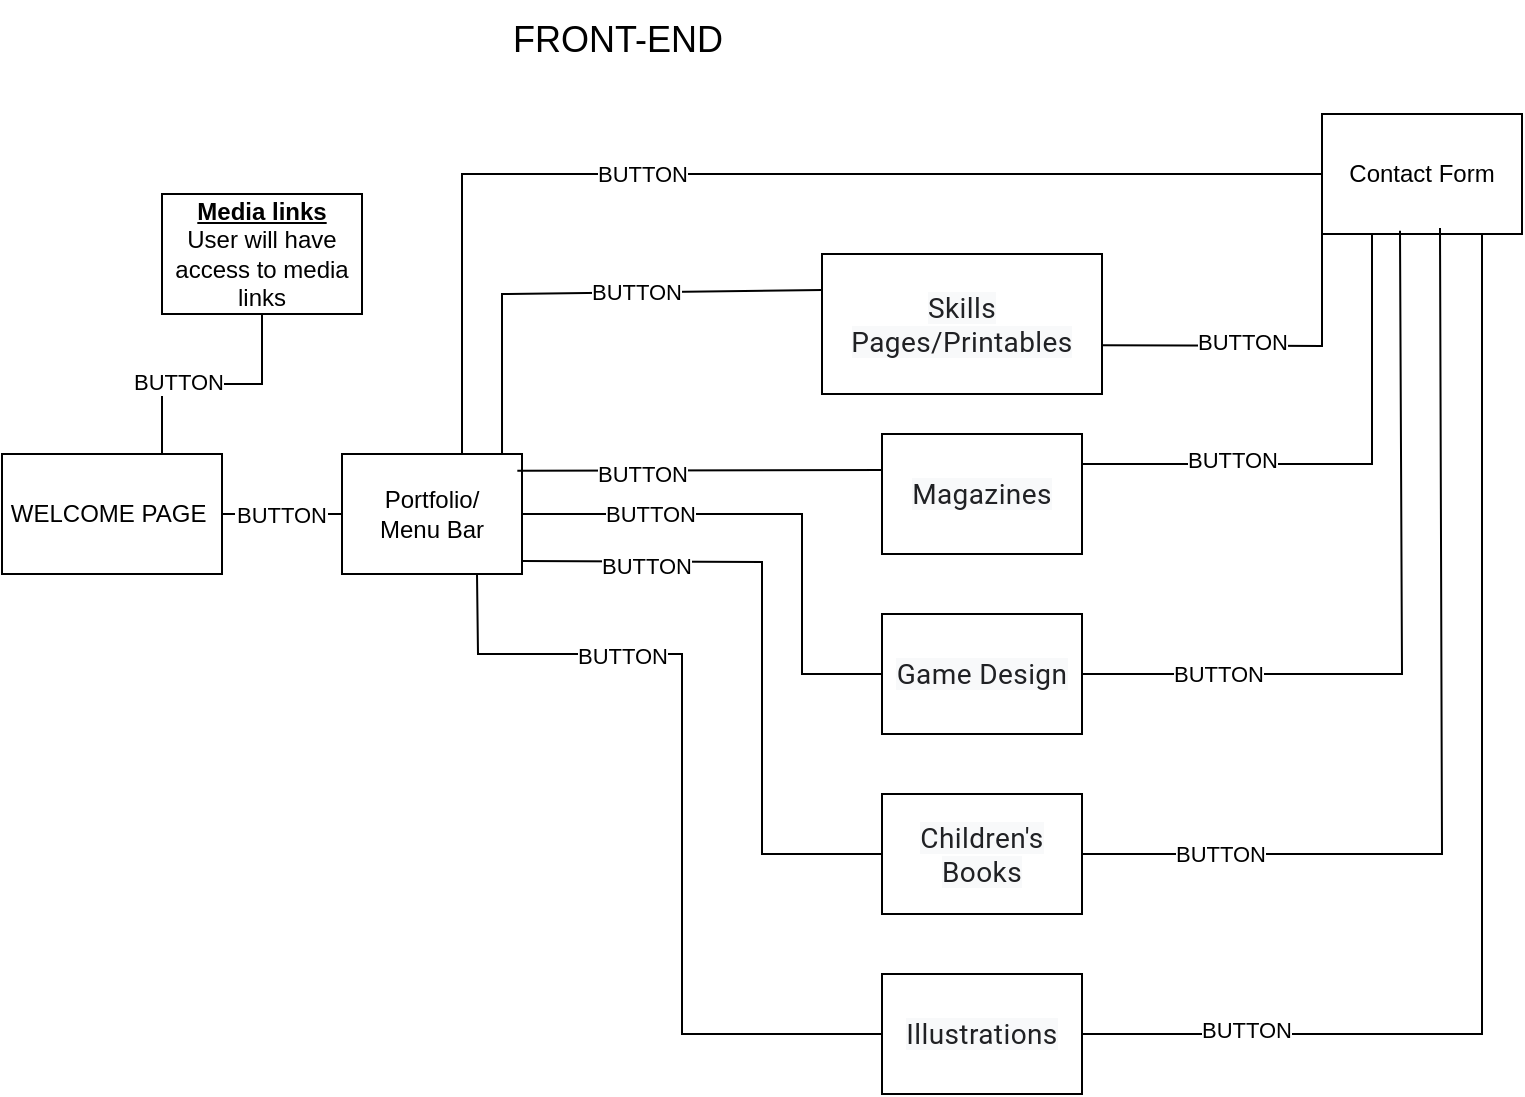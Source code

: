 <mxfile version="26.0.14" pages="2">
  <diagram name="Page-1" id="bAMW8cWuzrnTQeplOZ3-">
    <mxGraphModel dx="1400" dy="640" grid="1" gridSize="10" guides="1" tooltips="1" connect="1" arrows="1" fold="1" page="1" pageScale="1" pageWidth="850" pageHeight="1100" math="0" shadow="0">
      <root>
        <mxCell id="0" />
        <mxCell id="1" parent="0" />
        <mxCell id="ahP0zmeK6859WhdgRJ0I-22" value="&lt;span style=&quot;color: rgb(32, 33, 36); font-family: Roboto, Arial, sans-serif; font-size: 14px; letter-spacing: 0.2px; text-align: start; white-space-collapse: preserve-breaks; background-color: rgb(248, 249, 250);&quot;&gt;Skills Pages/Printables&lt;/span&gt;" style="whiteSpace=wrap;html=1;align=center;verticalAlign=middle;treeFolding=1;treeMoving=1;newEdgeStyle={&quot;edgeStyle&quot;:&quot;elbowEdgeStyle&quot;,&quot;startArrow&quot;:&quot;none&quot;,&quot;endArrow&quot;:&quot;none&quot;};" vertex="1" parent="1">
          <mxGeometry x="470" y="140" width="140" height="70" as="geometry" />
        </mxCell>
        <mxCell id="ahP0zmeK6859WhdgRJ0I-24" value="&lt;span style=&quot;color: rgb(32, 33, 36); font-family: Roboto, Arial, sans-serif; font-size: 14px; letter-spacing: 0.2px; text-align: start; white-space-collapse: preserve-breaks; background-color: rgb(248, 249, 250);&quot;&gt;Magazines&lt;/span&gt;" style="whiteSpace=wrap;html=1;align=center;verticalAlign=middle;treeFolding=1;treeMoving=1;newEdgeStyle={&quot;edgeStyle&quot;:&quot;elbowEdgeStyle&quot;,&quot;startArrow&quot;:&quot;none&quot;,&quot;endArrow&quot;:&quot;none&quot;};" vertex="1" parent="1">
          <mxGeometry x="500" y="230" width="100" height="60" as="geometry" />
        </mxCell>
        <mxCell id="ahP0zmeK6859WhdgRJ0I-28" value="&lt;span style=&quot;color: rgb(32, 33, 36); font-family: Roboto, Arial, sans-serif; font-size: 14px; letter-spacing: 0.2px; text-align: start; white-space-collapse: preserve-breaks; background-color: rgb(248, 249, 250);&quot;&gt;Game Design&lt;/span&gt;" style="whiteSpace=wrap;html=1;align=center;verticalAlign=middle;treeFolding=1;treeMoving=1;" vertex="1" parent="1">
          <mxGeometry x="500" y="320" width="100" height="60" as="geometry" />
        </mxCell>
        <mxCell id="ahP0zmeK6859WhdgRJ0I-29" value="&lt;span style=&quot;color: rgb(32, 33, 36); font-family: Roboto, Arial, sans-serif; font-size: 14px; letter-spacing: 0.2px; text-align: start; white-space-collapse: preserve-breaks; background-color: rgb(248, 249, 250);&quot;&gt;Children&#39;s Books&lt;/span&gt;" style="whiteSpace=wrap;html=1;align=center;verticalAlign=middle;treeFolding=1;treeMoving=1;" vertex="1" parent="1">
          <mxGeometry x="500" y="410" width="100" height="60" as="geometry" />
        </mxCell>
        <UserObject label="WELCOME PAGE&amp;nbsp;" treeRoot="1" id="ahP0zmeK6859WhdgRJ0I-30">
          <mxCell style="whiteSpace=wrap;html=1;align=center;treeFolding=1;treeMoving=1;newEdgeStyle={&quot;edgeStyle&quot;:&quot;elbowEdgeStyle&quot;,&quot;startArrow&quot;:&quot;none&quot;,&quot;endArrow&quot;:&quot;none&quot;};" vertex="1" parent="1">
            <mxGeometry x="60" y="240" width="110" height="60" as="geometry" />
          </mxCell>
        </UserObject>
        <mxCell id="ahP0zmeK6859WhdgRJ0I-33" value="&lt;span style=&quot;color: rgb(32, 33, 36); font-family: Roboto, Arial, sans-serif; font-size: 14px; letter-spacing: 0.2px; text-align: start; white-space-collapse: preserve-breaks; background-color: rgb(248, 249, 250);&quot;&gt;Illustrations&lt;/span&gt;" style="whiteSpace=wrap;html=1;align=center;verticalAlign=middle;treeFolding=1;treeMoving=1;newEdgeStyle={&quot;edgeStyle&quot;:&quot;elbowEdgeStyle&quot;,&quot;startArrow&quot;:&quot;none&quot;,&quot;endArrow&quot;:&quot;none&quot;};" vertex="1" parent="1">
          <mxGeometry x="500" y="500" width="100" height="60" as="geometry" />
        </mxCell>
        <mxCell id="ahP0zmeK6859WhdgRJ0I-38" value="&lt;span style=&quot;font-family: Arial; text-align: start; text-wrap-mode: nowrap; background-color: rgb(255, 255, 255);&quot;&gt;&amp;nbsp;Portfolio/&amp;nbsp;&lt;/span&gt;&lt;div&gt;&lt;span style=&quot;font-family: Arial; text-align: start; text-wrap-mode: nowrap; background-color: rgb(255, 255, 255);&quot;&gt;Menu Bar&lt;/span&gt;&lt;/div&gt;" style="whiteSpace=wrap;html=1;align=center;verticalAlign=middle;treeFolding=1;treeMoving=1;newEdgeStyle={&quot;edgeStyle&quot;:&quot;elbowEdgeStyle&quot;,&quot;startArrow&quot;:&quot;none&quot;,&quot;endArrow&quot;:&quot;none&quot;};" vertex="1" parent="1">
          <mxGeometry x="230" y="240" width="90" height="60" as="geometry" />
        </mxCell>
        <mxCell id="ahP0zmeK6859WhdgRJ0I-39" value="BUTTON" style="edgeStyle=elbowEdgeStyle;elbow=horizontal;sourcePerimeterSpacing=0;targetPerimeterSpacing=0;startArrow=none;endArrow=none;rounded=0;curved=0;" edge="1" target="ahP0zmeK6859WhdgRJ0I-38" parent="1">
          <mxGeometry relative="1" as="geometry">
            <mxPoint x="170" y="270" as="sourcePoint" />
            <mxPoint x="290" y="270" as="targetPoint" />
            <Array as="points">
              <mxPoint x="245" y="270" />
              <mxPoint x="85" y="360" />
            </Array>
          </mxGeometry>
        </mxCell>
        <mxCell id="ahP0zmeK6859WhdgRJ0I-57" value="Contact Form" style="whiteSpace=wrap;html=1;align=center;verticalAlign=middle;treeFolding=1;treeMoving=1;newEdgeStyle={&quot;edgeStyle&quot;:&quot;elbowEdgeStyle&quot;,&quot;startArrow&quot;:&quot;none&quot;,&quot;endArrow&quot;:&quot;none&quot;};movable=1;resizable=1;rotatable=1;deletable=1;editable=1;locked=0;connectable=1;" vertex="1" parent="1">
          <mxGeometry x="720" y="70" width="100" height="60" as="geometry" />
        </mxCell>
        <mxCell id="ahP0zmeK6859WhdgRJ0I-60" value="" style="edgeStyle=elbowEdgeStyle;elbow=vertical;sourcePerimeterSpacing=0;targetPerimeterSpacing=0;startArrow=none;endArrow=none;rounded=0;curved=0;exitX=1;exitY=0.25;exitDx=0;exitDy=0;" edge="1" parent="1" target="ahP0zmeK6859WhdgRJ0I-36">
          <mxGeometry relative="1" as="geometry">
            <mxPoint x="140" y="240" as="sourcePoint" />
            <mxPoint x="220" y="195" as="targetPoint" />
            <Array as="points" />
          </mxGeometry>
        </mxCell>
        <mxCell id="ahP0zmeK6859WhdgRJ0I-90" value="BUTTON" style="edgeLabel;html=1;align=center;verticalAlign=middle;resizable=0;points=[];" vertex="1" connectable="0" parent="ahP0zmeK6859WhdgRJ0I-60">
          <mxGeometry x="-0.287" y="1" relative="1" as="geometry">
            <mxPoint as="offset" />
          </mxGeometry>
        </mxCell>
        <mxCell id="ahP0zmeK6859WhdgRJ0I-36" value="&lt;b&gt;&lt;u&gt;Media links&lt;/u&gt;&lt;/b&gt;&lt;div&gt;User will have access to media links&lt;/div&gt;" style="whiteSpace=wrap;html=1;align=center;verticalAlign=middle;treeFolding=1;treeMoving=1;newEdgeStyle={&quot;edgeStyle&quot;:&quot;elbowEdgeStyle&quot;,&quot;startArrow&quot;:&quot;none&quot;,&quot;endArrow&quot;:&quot;none&quot;};" vertex="1" parent="1">
          <mxGeometry x="140" y="110" width="100" height="60" as="geometry" />
        </mxCell>
        <mxCell id="ahP0zmeK6859WhdgRJ0I-62" value="" style="edgeStyle=elbowEdgeStyle;rounded=0;orthogonalLoop=1;jettySize=auto;html=1;elbow=horizontal;startArrow=none;endArrow=none;entryX=0;entryY=0;entryDx=0;entryDy=0;exitX=0;exitY=0.5;exitDx=0;exitDy=0;" edge="1" parent="1" source="ahP0zmeK6859WhdgRJ0I-57" target="ahP0zmeK6859WhdgRJ0I-38">
          <mxGeometry relative="1" as="geometry">
            <mxPoint x="520" y="50" as="sourcePoint" />
            <mxPoint x="290" y="210" as="targetPoint" />
            <Array as="points">
              <mxPoint x="290" y="160" />
            </Array>
          </mxGeometry>
        </mxCell>
        <mxCell id="ahP0zmeK6859WhdgRJ0I-92" value="BUTTON" style="edgeLabel;html=1;align=center;verticalAlign=middle;resizable=0;points=[];" vertex="1" connectable="0" parent="ahP0zmeK6859WhdgRJ0I-62">
          <mxGeometry x="-0.234" y="-2" relative="1" as="geometry">
            <mxPoint x="-99" y="2" as="offset" />
          </mxGeometry>
        </mxCell>
        <mxCell id="ahP0zmeK6859WhdgRJ0I-68" value="" style="endArrow=none;html=1;rounded=0;exitX=1.002;exitY=0.652;exitDx=0;exitDy=0;exitPerimeter=0;entryX=0;entryY=1;entryDx=0;entryDy=0;" edge="1" parent="1" source="ahP0zmeK6859WhdgRJ0I-22" target="ahP0zmeK6859WhdgRJ0I-57">
          <mxGeometry relative="1" as="geometry">
            <mxPoint x="640" y="200" as="sourcePoint" />
            <mxPoint x="720" y="175" as="targetPoint" />
            <Array as="points">
              <mxPoint x="720" y="186" />
            </Array>
          </mxGeometry>
        </mxCell>
        <mxCell id="ahP0zmeK6859WhdgRJ0I-93" value="BUTTON" style="edgeLabel;html=1;align=center;verticalAlign=middle;resizable=0;points=[];" vertex="1" connectable="0" parent="ahP0zmeK6859WhdgRJ0I-68">
          <mxGeometry x="-0.162" y="2" relative="1" as="geometry">
            <mxPoint as="offset" />
          </mxGeometry>
        </mxCell>
        <mxCell id="ahP0zmeK6859WhdgRJ0I-69" value="" style="endArrow=none;html=1;rounded=0;exitX=1;exitY=0.5;exitDx=0;exitDy=0;" edge="1" parent="1" source="ahP0zmeK6859WhdgRJ0I-33">
          <mxGeometry relative="1" as="geometry">
            <mxPoint x="600" y="540" as="sourcePoint" />
            <mxPoint x="800" y="130" as="targetPoint" />
            <Array as="points">
              <mxPoint x="800" y="530" />
            </Array>
          </mxGeometry>
        </mxCell>
        <mxCell id="ahP0zmeK6859WhdgRJ0I-102" value="BUTTON" style="edgeLabel;html=1;align=center;verticalAlign=middle;resizable=0;points=[];" vertex="1" connectable="0" parent="ahP0zmeK6859WhdgRJ0I-69">
          <mxGeometry x="-0.728" y="2" relative="1" as="geometry">
            <mxPoint as="offset" />
          </mxGeometry>
        </mxCell>
        <mxCell id="ahP0zmeK6859WhdgRJ0I-70" value="" style="endArrow=none;html=1;rounded=0;exitX=1;exitY=0.5;exitDx=0;exitDy=0;entryX=0.59;entryY=0.95;entryDx=0;entryDy=0;entryPerimeter=0;" edge="1" parent="1" source="ahP0zmeK6859WhdgRJ0I-29" target="ahP0zmeK6859WhdgRJ0I-57">
          <mxGeometry relative="1" as="geometry">
            <mxPoint x="610" y="439.5" as="sourcePoint" />
            <mxPoint x="770" y="439.5" as="targetPoint" />
            <Array as="points">
              <mxPoint x="780" y="440" />
            </Array>
          </mxGeometry>
        </mxCell>
        <mxCell id="ahP0zmeK6859WhdgRJ0I-101" value="BUTTON" style="edgeLabel;html=1;align=center;verticalAlign=middle;resizable=0;points=[];" vertex="1" connectable="0" parent="ahP0zmeK6859WhdgRJ0I-70">
          <mxGeometry x="-0.721" relative="1" as="geometry">
            <mxPoint as="offset" />
          </mxGeometry>
        </mxCell>
        <mxCell id="ahP0zmeK6859WhdgRJ0I-71" value="" style="endArrow=none;html=1;rounded=0;exitX=1;exitY=0.25;exitDx=0;exitDy=0;entryX=0.25;entryY=1;entryDx=0;entryDy=0;" edge="1" parent="1" source="ahP0zmeK6859WhdgRJ0I-24" target="ahP0zmeK6859WhdgRJ0I-57">
          <mxGeometry relative="1" as="geometry">
            <mxPoint x="600" y="250" as="sourcePoint" />
            <mxPoint x="740" y="250" as="targetPoint" />
            <Array as="points">
              <mxPoint x="745" y="245" />
            </Array>
          </mxGeometry>
        </mxCell>
        <mxCell id="ahP0zmeK6859WhdgRJ0I-95" value="BUTTON" style="edgeLabel;html=1;align=center;verticalAlign=middle;resizable=0;points=[];" vertex="1" connectable="0" parent="ahP0zmeK6859WhdgRJ0I-71">
          <mxGeometry x="-0.425" y="2" relative="1" as="geometry">
            <mxPoint as="offset" />
          </mxGeometry>
        </mxCell>
        <mxCell id="ahP0zmeK6859WhdgRJ0I-72" value="" style="endArrow=none;html=1;rounded=0;exitX=1;exitY=0.5;exitDx=0;exitDy=0;entryX=0.39;entryY=0.972;entryDx=0;entryDy=0;entryPerimeter=0;" edge="1" parent="1" source="ahP0zmeK6859WhdgRJ0I-28" target="ahP0zmeK6859WhdgRJ0I-57">
          <mxGeometry relative="1" as="geometry">
            <mxPoint x="600" y="349.5" as="sourcePoint" />
            <mxPoint x="760" y="349.5" as="targetPoint" />
            <Array as="points">
              <mxPoint x="760" y="350" />
            </Array>
          </mxGeometry>
        </mxCell>
        <mxCell id="ahP0zmeK6859WhdgRJ0I-100" value="BUTTON" style="edgeLabel;html=1;align=center;verticalAlign=middle;resizable=0;points=[];" vertex="1" connectable="0" parent="ahP0zmeK6859WhdgRJ0I-72">
          <mxGeometry x="-0.645" relative="1" as="geometry">
            <mxPoint as="offset" />
          </mxGeometry>
        </mxCell>
        <mxCell id="ahP0zmeK6859WhdgRJ0I-73" value="" style="endArrow=none;html=1;rounded=0;exitX=0.889;exitY=0;exitDx=0;exitDy=0;exitPerimeter=0;" edge="1" parent="1" source="ahP0zmeK6859WhdgRJ0I-38">
          <mxGeometry relative="1" as="geometry">
            <mxPoint x="310" y="250" as="sourcePoint" />
            <mxPoint x="470" y="158" as="targetPoint" />
            <Array as="points">
              <mxPoint x="310" y="160" />
            </Array>
          </mxGeometry>
        </mxCell>
        <mxCell id="ahP0zmeK6859WhdgRJ0I-91" value="BUTTON" style="edgeLabel;html=1;align=center;verticalAlign=middle;resizable=0;points=[];" vertex="1" connectable="0" parent="ahP0zmeK6859WhdgRJ0I-73">
          <mxGeometry x="0.223" relative="1" as="geometry">
            <mxPoint as="offset" />
          </mxGeometry>
        </mxCell>
        <mxCell id="ahP0zmeK6859WhdgRJ0I-74" value="" style="endArrow=none;html=1;rounded=0;exitX=0.974;exitY=0.139;exitDx=0;exitDy=0;exitPerimeter=0;" edge="1" parent="1" source="ahP0zmeK6859WhdgRJ0I-38">
          <mxGeometry relative="1" as="geometry">
            <mxPoint x="340" y="250" as="sourcePoint" />
            <mxPoint x="500" y="248" as="targetPoint" />
          </mxGeometry>
        </mxCell>
        <mxCell id="ahP0zmeK6859WhdgRJ0I-94" value="BUTTON" style="edgeLabel;html=1;align=center;verticalAlign=middle;resizable=0;points=[];" vertex="1" connectable="0" parent="ahP0zmeK6859WhdgRJ0I-74">
          <mxGeometry x="-0.176" y="2" relative="1" as="geometry">
            <mxPoint x="-13" y="4" as="offset" />
          </mxGeometry>
        </mxCell>
        <mxCell id="ahP0zmeK6859WhdgRJ0I-76" value="" style="endArrow=none;html=1;rounded=0;entryX=0;entryY=0.5;entryDx=0;entryDy=0;exitX=0.75;exitY=1;exitDx=0;exitDy=0;" edge="1" parent="1" source="ahP0zmeK6859WhdgRJ0I-38" target="ahP0zmeK6859WhdgRJ0I-33">
          <mxGeometry relative="1" as="geometry">
            <mxPoint x="300" y="440" as="sourcePoint" />
            <mxPoint x="500" y="529.5" as="targetPoint" />
            <Array as="points">
              <mxPoint x="298" y="340" />
              <mxPoint x="400" y="340" />
              <mxPoint x="400" y="490" />
              <mxPoint x="400" y="530" />
            </Array>
          </mxGeometry>
        </mxCell>
        <mxCell id="ahP0zmeK6859WhdgRJ0I-99" value="BUTTON" style="edgeLabel;html=1;align=center;verticalAlign=middle;resizable=0;points=[];" vertex="1" connectable="0" parent="ahP0zmeK6859WhdgRJ0I-76">
          <mxGeometry x="-0.557" y="-1" relative="1" as="geometry">
            <mxPoint x="16" as="offset" />
          </mxGeometry>
        </mxCell>
        <mxCell id="ahP0zmeK6859WhdgRJ0I-78" value="" style="endArrow=none;html=1;rounded=0;entryX=0;entryY=0.5;entryDx=0;entryDy=0;exitX=1;exitY=0.5;exitDx=0;exitDy=0;" edge="1" parent="1" source="ahP0zmeK6859WhdgRJ0I-38" target="ahP0zmeK6859WhdgRJ0I-28">
          <mxGeometry relative="1" as="geometry">
            <mxPoint x="340" y="349.5" as="sourcePoint" />
            <mxPoint x="470" y="360" as="targetPoint" />
            <Array as="points">
              <mxPoint x="460" y="270" />
              <mxPoint x="460" y="350" />
            </Array>
          </mxGeometry>
        </mxCell>
        <mxCell id="ahP0zmeK6859WhdgRJ0I-96" value="BUTTON" style="edgeLabel;html=1;align=center;verticalAlign=middle;resizable=0;points=[];" vertex="1" connectable="0" parent="ahP0zmeK6859WhdgRJ0I-78">
          <mxGeometry x="-0.51" y="-1" relative="1" as="geometry">
            <mxPoint y="-1" as="offset" />
          </mxGeometry>
        </mxCell>
        <mxCell id="ahP0zmeK6859WhdgRJ0I-79" value="" style="endArrow=none;html=1;rounded=0;exitX=0.999;exitY=0.892;exitDx=0;exitDy=0;exitPerimeter=0;entryX=0;entryY=0.5;entryDx=0;entryDy=0;" edge="1" parent="1" source="ahP0zmeK6859WhdgRJ0I-38" target="ahP0zmeK6859WhdgRJ0I-29">
          <mxGeometry relative="1" as="geometry">
            <mxPoint x="400" y="390" as="sourcePoint" />
            <mxPoint x="440" y="430" as="targetPoint" />
            <Array as="points">
              <mxPoint x="440" y="294" />
              <mxPoint x="440" y="440" />
            </Array>
          </mxGeometry>
        </mxCell>
        <mxCell id="ahP0zmeK6859WhdgRJ0I-98" value="BUTTON" style="edgeLabel;html=1;align=center;verticalAlign=middle;resizable=0;points=[];" vertex="1" connectable="0" parent="ahP0zmeK6859WhdgRJ0I-79">
          <mxGeometry x="-0.621" y="-2" relative="1" as="geometry">
            <mxPoint as="offset" />
          </mxGeometry>
        </mxCell>
        <mxCell id="ahP0zmeK6859WhdgRJ0I-103" value="&lt;font style=&quot;font-size: 18px;&quot;&gt;FRONT-END&amp;nbsp;&lt;/font&gt;" style="text;html=1;align=center;verticalAlign=middle;resizable=0;points=[];autosize=1;strokeColor=none;fillColor=none;" vertex="1" parent="1">
          <mxGeometry x="305" y="13" width="130" height="40" as="geometry" />
        </mxCell>
      </root>
    </mxGraphModel>
  </diagram>
  <diagram id="ZVD5_F2uf4FHiQdYdXaw" name="Page-2">
    <mxGraphModel dx="1400" dy="640" grid="1" gridSize="10" guides="1" tooltips="1" connect="1" arrows="1" fold="1" page="1" pageScale="1" pageWidth="850" pageHeight="1100" math="0" shadow="0">
      <root>
        <mxCell id="0" />
        <mxCell id="1" parent="0" />
      </root>
    </mxGraphModel>
  </diagram>
</mxfile>
